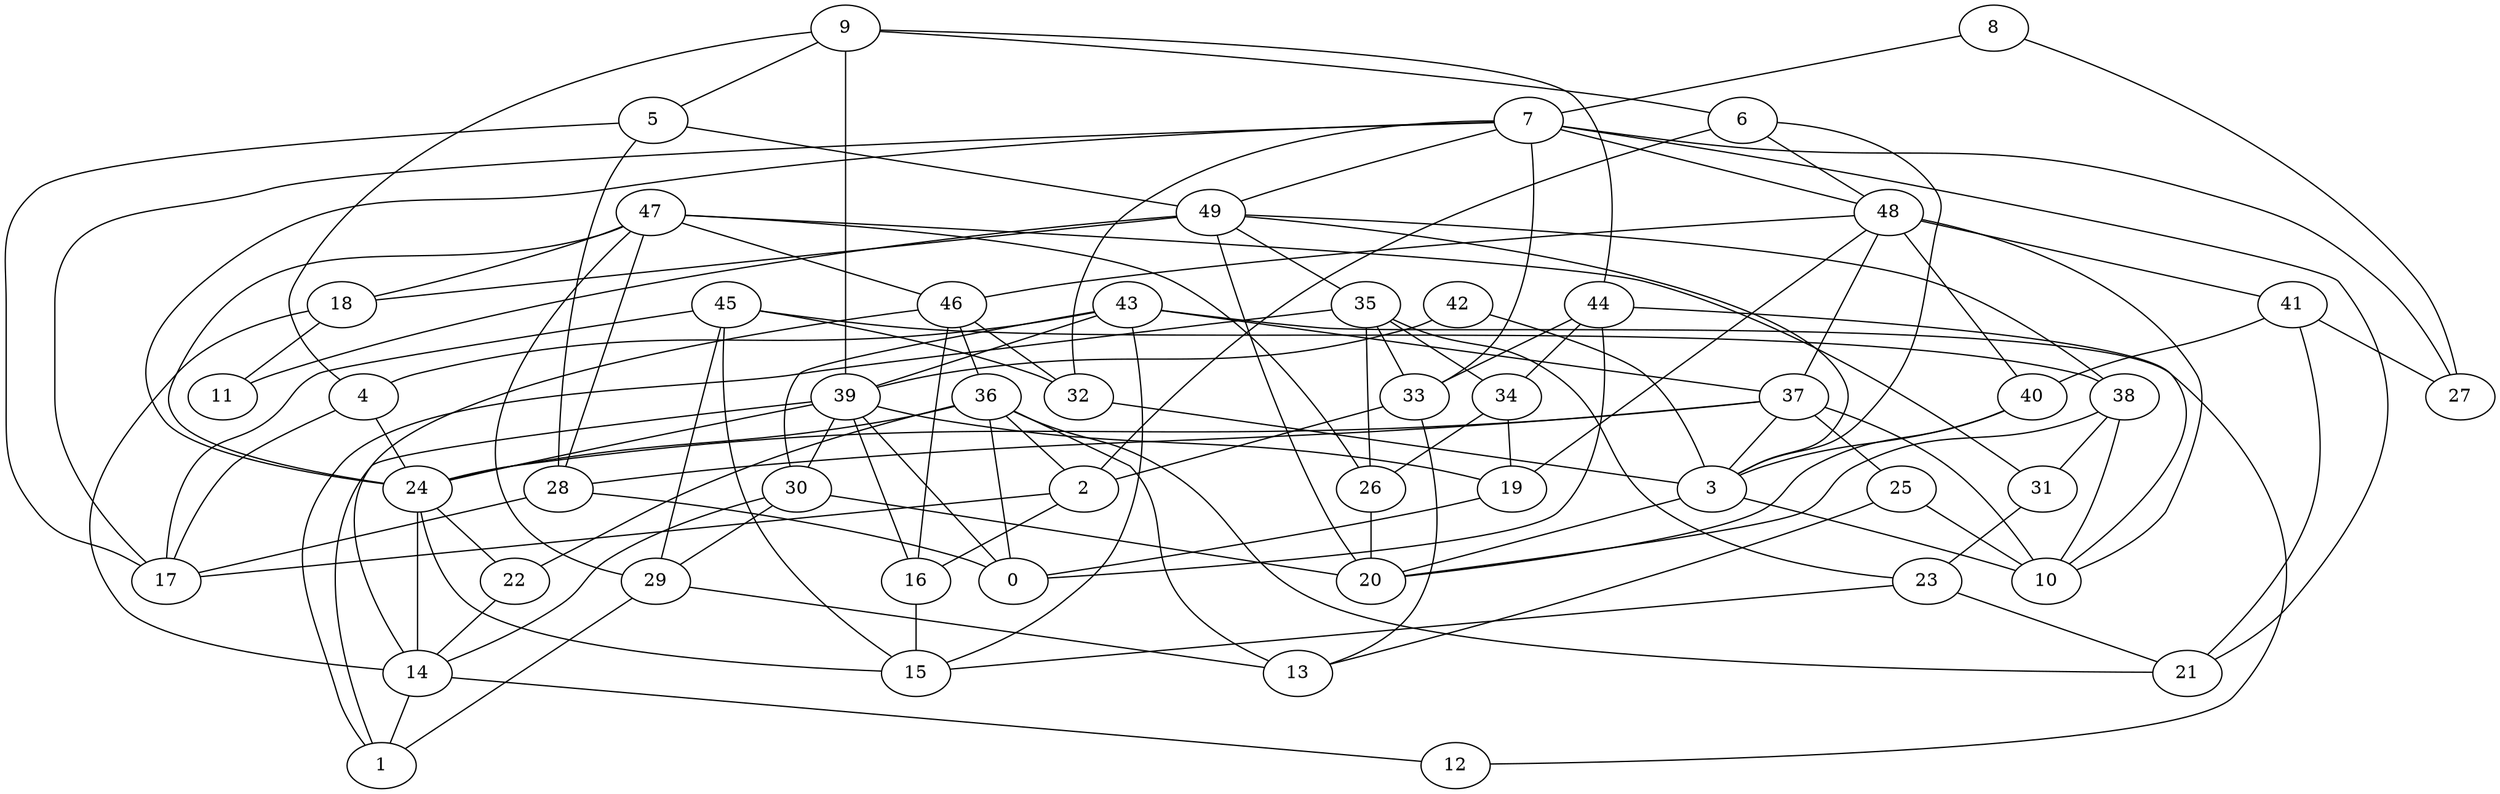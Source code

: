 digraph GG_graph {

subgraph G_graph {
edge [color = black]
"4" -> "17" [dir = none]
"4" -> "24" [dir = none]
"40" -> "20" [dir = none]
"23" -> "15" [dir = none]
"23" -> "21" [dir = none]
"46" -> "32" [dir = none]
"46" -> "36" [dir = none]
"46" -> "14" [dir = none]
"32" -> "3" [dir = none]
"26" -> "20" [dir = none]
"2" -> "16" [dir = none]
"25" -> "10" [dir = none]
"41" -> "27" [dir = none]
"41" -> "21" [dir = none]
"41" -> "40" [dir = none]
"28" -> "0" [dir = none]
"28" -> "17" [dir = none]
"38" -> "31" [dir = none]
"38" -> "10" [dir = none]
"38" -> "20" [dir = none]
"8" -> "7" [dir = none]
"8" -> "27" [dir = none]
"24" -> "14" [dir = none]
"24" -> "22" [dir = none]
"37" -> "28" [dir = none]
"37" -> "25" [dir = none]
"37" -> "10" [dir = none]
"34" -> "26" [dir = none]
"34" -> "19" [dir = none]
"14" -> "1" [dir = none]
"14" -> "12" [dir = none]
"48" -> "41" [dir = none]
"48" -> "46" [dir = none]
"48" -> "19" [dir = none]
"48" -> "10" [dir = none]
"48" -> "37" [dir = none]
"18" -> "11" [dir = none]
"18" -> "14" [dir = none]
"9" -> "39" [dir = none]
"9" -> "44" [dir = none]
"22" -> "14" [dir = none]
"7" -> "32" [dir = none]
"7" -> "33" [dir = none]
"7" -> "49" [dir = none]
"7" -> "21" [dir = none]
"7" -> "24" [dir = none]
"7" -> "27" [dir = none]
"44" -> "33" [dir = none]
"44" -> "0" [dir = none]
"44" -> "34" [dir = none]
"29" -> "13" [dir = none]
"43" -> "37" [dir = none]
"43" -> "12" [dir = none]
"43" -> "4" [dir = none]
"43" -> "30" [dir = none]
"43" -> "15" [dir = none]
"36" -> "0" [dir = none]
"36" -> "13" [dir = none]
"36" -> "2" [dir = none]
"36" -> "24" [dir = none]
"36" -> "21" [dir = none]
"42" -> "39" [dir = none]
"42" -> "3" [dir = none]
"49" -> "38" [dir = none]
"49" -> "18" [dir = none]
"49" -> "35" [dir = none]
"49" -> "20" [dir = none]
"49" -> "11" [dir = none]
"39" -> "0" [dir = none]
"39" -> "16" [dir = none]
"39" -> "24" [dir = none]
"39" -> "30" [dir = none]
"39" -> "1" [dir = none]
"33" -> "13" [dir = none]
"33" -> "2" [dir = none]
"35" -> "34" [dir = none]
"35" -> "1" [dir = none]
"35" -> "33" [dir = none]
"16" -> "15" [dir = none]
"47" -> "18" [dir = none]
"47" -> "24" [dir = none]
"47" -> "46" [dir = none]
"47" -> "28" [dir = none]
"47" -> "31" [dir = none]
"47" -> "29" [dir = none]
"47" -> "26" [dir = none]
"6" -> "3" [dir = none]
"6" -> "2" [dir = none]
"3" -> "20" [dir = none]
"3" -> "10" [dir = none]
"45" -> "38" [dir = none]
"45" -> "29" [dir = none]
"45" -> "15" [dir = none]
"30" -> "14" [dir = none]
"30" -> "20" [dir = none]
"30" -> "29" [dir = none]
"5" -> "49" [dir = none]
"5" -> "28" [dir = none]
"9" -> "6" [dir = none]
"36" -> "22" [dir = none]
"6" -> "48" [dir = none]
"7" -> "17" [dir = none]
"31" -> "23" [dir = none]
"7" -> "48" [dir = none]
"43" -> "39" [dir = none]
"39" -> "19" [dir = none]
"25" -> "13" [dir = none]
"40" -> "3" [dir = none]
"45" -> "32" [dir = none]
"24" -> "15" [dir = none]
"35" -> "26" [dir = none]
"48" -> "40" [dir = none]
"5" -> "17" [dir = none]
"29" -> "1" [dir = none]
"49" -> "3" [dir = none]
"37" -> "3" [dir = none]
"2" -> "17" [dir = none]
"44" -> "10" [dir = none]
"9" -> "4" [dir = none]
"9" -> "5" [dir = none]
"45" -> "17" [dir = none]
"37" -> "24" [dir = none]
"35" -> "23" [dir = none]
"46" -> "16" [dir = none]
"19" -> "0" [dir = none]
}

}
